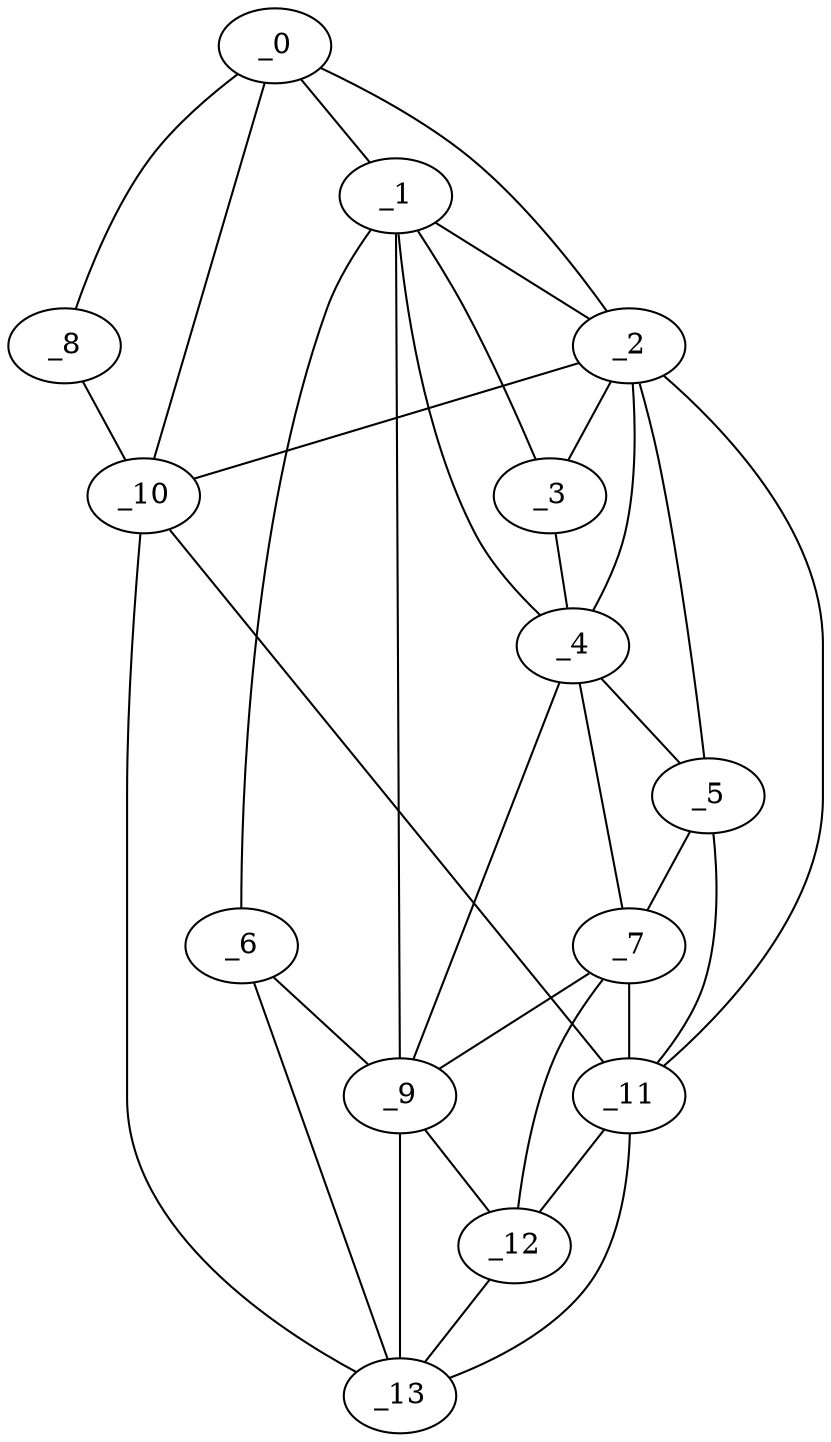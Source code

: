 graph "obj88__345.gxl" {
	_0	 [x=45,
		y=7];
	_1	 [x=57,
		y=99];
	_0 -- _1	 [valence=1];
	_2	 [x=59,
		y=78];
	_0 -- _2	 [valence=2];
	_8	 [x=81,
		y=6];
	_0 -- _8	 [valence=1];
	_10	 [x=86,
		y=56];
	_0 -- _10	 [valence=2];
	_1 -- _2	 [valence=2];
	_3	 [x=59,
		y=87];
	_1 -- _3	 [valence=1];
	_4	 [x=68,
		y=88];
	_1 -- _4	 [valence=2];
	_6	 [x=74,
		y=121];
	_1 -- _6	 [valence=1];
	_9	 [x=82,
		y=106];
	_1 -- _9	 [valence=1];
	_2 -- _3	 [valence=2];
	_2 -- _4	 [valence=2];
	_5	 [x=71,
		y=84];
	_2 -- _5	 [valence=2];
	_2 -- _10	 [valence=2];
	_11	 [x=86,
		y=61];
	_2 -- _11	 [valence=1];
	_3 -- _4	 [valence=2];
	_4 -- _5	 [valence=2];
	_7	 [x=75,
		y=87];
	_4 -- _7	 [valence=2];
	_4 -- _9	 [valence=2];
	_5 -- _7	 [valence=2];
	_5 -- _11	 [valence=2];
	_6 -- _9	 [valence=1];
	_13	 [x=89,
		y=116];
	_6 -- _13	 [valence=1];
	_7 -- _9	 [valence=1];
	_7 -- _11	 [valence=2];
	_12	 [x=87,
		y=108];
	_7 -- _12	 [valence=2];
	_8 -- _10	 [valence=1];
	_9 -- _12	 [valence=2];
	_9 -- _13	 [valence=1];
	_10 -- _11	 [valence=2];
	_10 -- _13	 [valence=1];
	_11 -- _12	 [valence=2];
	_11 -- _13	 [valence=1];
	_12 -- _13	 [valence=2];
}

